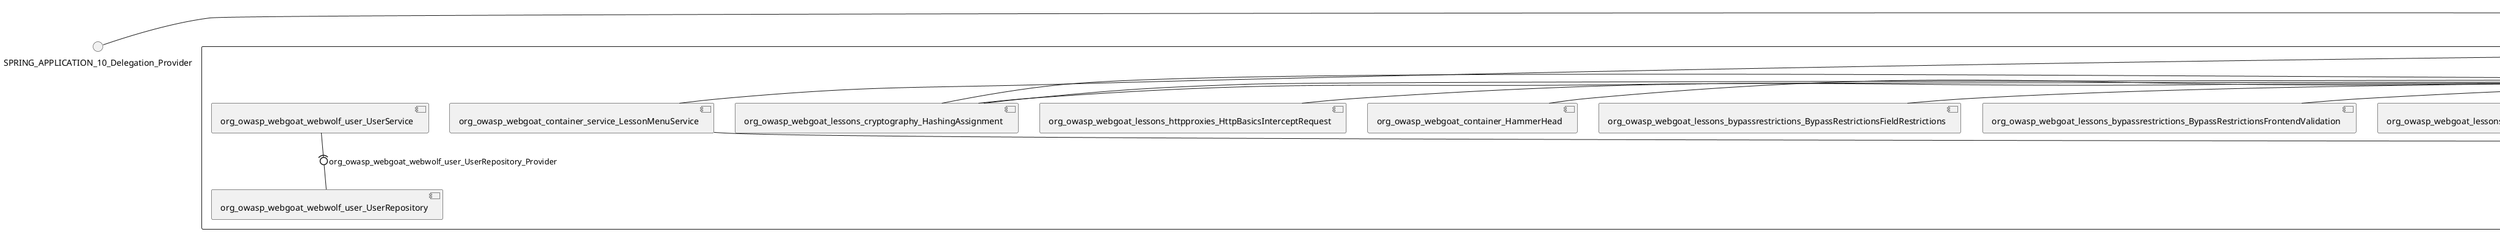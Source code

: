 @startuml
skinparam fixCircleLabelOverlapping true
skinparam componentStyle uml2
() SPRING_APPLICATION_10_Delegation_Provider
() SPRING_APPLICATION_11_Delegation_Provider
() SPRING_APPLICATION_2_Delegation_Provider
() SPRING_APPLICATION_3_Delegation_Provider
() SPRING_APPLICATION_4_Delegation_Provider
() SPRING_APPLICATION_5_Delegation_Provider
() SPRING_APPLICATION_6_Delegation_Provider
() SPRING_APPLICATION_7_Delegation_Provider
() SPRING_APPLICATION_8_Delegation_Provider
() SPRING_APPLICATION_9_Delegation_Provider
() SPRING_APPLICATION_BypassRestrictions_FieldRestrictions_POST_Delegation_Provider
() SPRING_APPLICATION_BypassRestrictions_frontendValidation_POST_Delegation_Provider
() SPRING_APPLICATION_ChromeDevTools_dummy_POST_Delegation_Provider
() SPRING_APPLICATION_ChromeDevTools_network_POST_Delegation_Provider
() SPRING_APPLICATION_CrossSiteScriptingStored_stored_xss_POST_Delegation_Provider
() SPRING_APPLICATION_CrossSiteScriptingStored_stored_xss_follow_up_POST_Delegation_Provider
() SPRING_APPLICATION_CrossSiteScripting_attack1_POST_Delegation_Provider
() SPRING_APPLICATION_CrossSiteScripting_attack3_POST_Delegation_Provider
() SPRING_APPLICATION_CrossSiteScripting_attack4_POST_Delegation_Provider
() SPRING_APPLICATION_CrossSiteScripting_attack5a_GET_Delegation_Provider
() SPRING_APPLICATION_CrossSiteScripting_attack6a_POST_Delegation_Provider
() SPRING_APPLICATION_CrossSiteScripting_dom_follow_up_POST_Delegation_Provider
() SPRING_APPLICATION_CrossSiteScripting_phone_home_xss_POST_Delegation_Provider
() SPRING_APPLICATION_CrossSiteScripting_quiz_GET_POST_Delegation_Provider
() SPRING_APPLICATION_Delegation_Provider
() SPRING_APPLICATION_GET_10_Delegation_Provider
() SPRING_APPLICATION_GET_11_Delegation_Provider
() SPRING_APPLICATION_GET_12_Delegation_Provider
() SPRING_APPLICATION_GET_13_Delegation_Provider
() SPRING_APPLICATION_GET_14_Delegation_Provider
() SPRING_APPLICATION_GET_2_Delegation_Provider
() SPRING_APPLICATION_GET_3_Delegation_Provider
() SPRING_APPLICATION_GET_4_Delegation_Provider
() SPRING_APPLICATION_GET_5_Delegation_Provider
() SPRING_APPLICATION_GET_6_Delegation_Provider
() SPRING_APPLICATION_GET_7_Delegation_Provider
() SPRING_APPLICATION_GET_8_Delegation_Provider
() SPRING_APPLICATION_GET_9_Delegation_Provider
() SPRING_APPLICATION_GET_Delegation_Provider
() SPRING_APPLICATION_HtmlTampering_task_POST_Delegation_Provider
() SPRING_APPLICATION_HttpBasics_attack1_POST_Delegation_Provider
() SPRING_APPLICATION_HttpBasics_attack2_POST_Delegation_Provider
() SPRING_APPLICATION_IDOR_diff_attributes_POST_Delegation_Provider
() SPRING_APPLICATION_IDOR_login_POST_Delegation_Provider
() SPRING_APPLICATION_IDOR_profile_alt_path_POST_Delegation_Provider
() SPRING_APPLICATION_InsecureDeserialization_task_POST_Delegation_Provider
() SPRING_APPLICATION_InsecureLogin_Delegation_Provider
() SPRING_APPLICATION_JWT_decode_POST_Delegation_Provider
() SPRING_APPLICATION_JWT_jku_Delegation_Provider
() SPRING_APPLICATION_JWT_kid_Delegation_Provider
() SPRING_APPLICATION_JWT_quiz_GET_POST_Delegation_Provider
() SPRING_APPLICATION_JWT_refresh_Delegation_Provider
() SPRING_APPLICATION_JWT_secret_POST_Delegation_Provider
() SPRING_APPLICATION_JWT_votings_Delegation_Provider
() SPRING_APPLICATION_LogSpoofing_log_bleeding_POST_Delegation_Provider
() SPRING_APPLICATION_LogSpoofing_log_spoofing_POST_Delegation_Provider
() SPRING_APPLICATION_POST_10_Delegation_Provider
() SPRING_APPLICATION_POST_11_Delegation_Provider
() SPRING_APPLICATION_POST_12_Delegation_Provider
() SPRING_APPLICATION_POST_13_Delegation_Provider
() SPRING_APPLICATION_POST_14_Delegation_Provider
() SPRING_APPLICATION_POST_15_Delegation_Provider
() SPRING_APPLICATION_POST_16_Delegation_Provider
() SPRING_APPLICATION_POST_17_Delegation_Provider
() SPRING_APPLICATION_POST_18_Delegation_Provider
() SPRING_APPLICATION_POST_2_Delegation_Provider
() SPRING_APPLICATION_POST_3_Delegation_Provider
() SPRING_APPLICATION_POST_4_Delegation_Provider
() SPRING_APPLICATION_POST_5_Delegation_Provider
() SPRING_APPLICATION_POST_6_Delegation_Provider
() SPRING_APPLICATION_POST_7_Delegation_Provider
() SPRING_APPLICATION_POST_8_Delegation_Provider
() SPRING_APPLICATION_POST_9_Delegation_Provider
() SPRING_APPLICATION_POST_Delegation_Provider
() SPRING_APPLICATION_PUT_Delegation_Provider
() SPRING_APPLICATION_PasswordReset_ForgotPassword_create_password_reset_link_POST_Delegation_Provider
() SPRING_APPLICATION_PasswordReset_SecurityQuestions_POST_Delegation_Provider
() SPRING_APPLICATION_PasswordReset_reset_Delegation_Provider
() SPRING_APPLICATION_PasswordReset_simple_mail_reset_POST_Delegation_Provider
() SPRING_APPLICATION_PathTraversal_profile_picture_GET_Delegation_Provider
() SPRING_APPLICATION_PathTraversal_profile_picture_fix_GET_Delegation_Provider
() SPRING_APPLICATION_PathTraversal_profile_upload_POST_Delegation_Provider
() SPRING_APPLICATION_PathTraversal_profile_upload_fix_POST_Delegation_Provider
() SPRING_APPLICATION_PathTraversal_profile_upload_remove_user_input_POST_Delegation_Provider
() SPRING_APPLICATION_PathTraversal_random_POST_Delegation_Provider
() SPRING_APPLICATION_PathTraversal_random_picture_GET_Delegation_Provider
() SPRING_APPLICATION_PathTraversal_zip_slip_Delegation_Provider
() SPRING_APPLICATION_SSRF_task1_POST_Delegation_Provider
() SPRING_APPLICATION_SSRF_task2_POST_Delegation_Provider
() SPRING_APPLICATION_SecurePasswords_assignment_POST_Delegation_Provider
() SPRING_APPLICATION_SqlInjectionAdvanced_attack6a_POST_Delegation_Provider
() SPRING_APPLICATION_SqlInjectionAdvanced_attack6b_POST_Delegation_Provider
() SPRING_APPLICATION_SqlInjectionAdvanced_challenge_Login_POST_Delegation_Provider
() SPRING_APPLICATION_SqlInjectionAdvanced_challenge_PUT_Delegation_Provider
() SPRING_APPLICATION_SqlInjectionAdvanced_quiz_GET_POST_Delegation_Provider
() SPRING_APPLICATION_SqlInjectionMitigations_attack10a_POST_Delegation_Provider
() SPRING_APPLICATION_SqlInjectionMitigations_attack10b_POST_Delegation_Provider
() SPRING_APPLICATION_SqlInjectionMitigations_attack12a_POST_Delegation_Provider
() SPRING_APPLICATION_SqlInjectionMitigations_servers_GET_Delegation_Provider
() SPRING_APPLICATION_SqlInjection_assignment5a_POST_Delegation_Provider
() SPRING_APPLICATION_SqlInjection_assignment5b_POST_Delegation_Provider
() SPRING_APPLICATION_SqlInjection_attack10_POST_Delegation_Provider
() SPRING_APPLICATION_SqlInjection_attack2_POST_Delegation_Provider
() SPRING_APPLICATION_SqlInjection_attack3_POST_Delegation_Provider
() SPRING_APPLICATION_SqlInjection_attack4_POST_Delegation_Provider
() SPRING_APPLICATION_SqlInjection_attack5_POST_Delegation_Provider
() SPRING_APPLICATION_SqlInjection_attack8_POST_Delegation_Provider
() SPRING_APPLICATION_SqlInjection_attack9_POST_Delegation_Provider
() SPRING_APPLICATION_SqlOnlyInputValidationOnKeywords_attack_POST_Delegation_Provider
() SPRING_APPLICATION_SqlOnlyInputValidation_attack_POST_Delegation_Provider
() SPRING_APPLICATION_VulnerableComponents_attack1_POST_Delegation_Provider
() SPRING_APPLICATION_WebWolf_GET_Delegation_Provider
() SPRING_APPLICATION_WebWolf_landing_Delegation_Provider
() SPRING_APPLICATION_WebWolf_mail_Delegation_Provider
() SPRING_APPLICATION_challenge_1_POST_Delegation_Provider
() SPRING_APPLICATION_challenge_5_POST_Delegation_Provider
() SPRING_APPLICATION_challenge_7_Delegation_Provider
() SPRING_APPLICATION_challenge_8_Delegation_Provider
() SPRING_APPLICATION_challenge_logo_Delegation_Provider
() SPRING_APPLICATION_cia_quiz_GET_POST_Delegation_Provider
() SPRING_APPLICATION_clientSideFiltering_attack1_POST_Delegation_Provider
() SPRING_APPLICATION_clientSideFiltering_challenge_store_coupons_GET_Delegation_Provider
() SPRING_APPLICATION_clientSideFiltering_getItForFree_POST_Delegation_Provider
() SPRING_APPLICATION_clientSideFiltering_salaries_GET_Delegation_Provider
() SPRING_APPLICATION_crypto_encoding_basic_auth_POST_Delegation_Provider
() SPRING_APPLICATION_crypto_encoding_xor_POST_Delegation_Provider
() SPRING_APPLICATION_crypto_hashing_POST_Delegation_Provider
() SPRING_APPLICATION_crypto_secure_defaults_POST_Delegation_Provider
() SPRING_APPLICATION_crypto_signing_verify_POST_Delegation_Provider
() SPRING_APPLICATION_csrf_feedback_message_POST_Delegation_Provider
() SPRING_APPLICATION_csrf_review_POST_Delegation_Provider
() SPRING_APPLICATION_files_GET_Delegation_Provider
() SPRING_APPLICATION_fileupload_POST_Delegation_Provider
() SPRING_APPLICATION_jwt_Delegation_Provider
() SPRING_APPLICATION_landing_Delegation_Provider
() SPRING_APPLICATION_lesson_template_Delegation_Provider
() SPRING_APPLICATION_login_oauth_mvc_GET_Delegation_Provider
() SPRING_APPLICATION_mail_DELETE_GET_POST_Delegation_Provider
() SPRING_APPLICATION_register_mvc_POST_Delegation_Provider
() SPRING_APPLICATION_registration_GET_Delegation_Provider
() SPRING_APPLICATION_requests_GET_Delegation_Provider
() SPRING_APPLICATION_scoreboard_data_GET_Delegation_Provider
() SPRING_APPLICATION_server_directory_GET_Delegation_Provider
() SPRING_APPLICATION_service_debug_labels_mvc_Delegation_Provider
() SPRING_APPLICATION_service_lessonoverview_mvc_GET_Delegation_Provider
() SPRING_APPLICATION_xxe_comments_GET_Delegation_Provider
rectangle System {
[org_owasp_webgoat_container_HammerHead] [[webgoat-webgoat.repository#_FLChfLafEe-N2KttCI4HLw]]
[org_owasp_webgoat_container_WebWolfRedirect] [[webgoat-webgoat.repository#_FLChfLafEe-N2KttCI4HLw]]
[org_owasp_webgoat_container_controller_StartLesson] [[webgoat-webgoat.repository#_FLChfLafEe-N2KttCI4HLw]]
[org_owasp_webgoat_container_controller_Welcome] [[webgoat-webgoat.repository#_FLChfLafEe-N2KttCI4HLw]]
[org_owasp_webgoat_container_i18n_PluginMessages_Provider] [[webgoat-webgoat.repository#_FLChfLafEe-N2KttCI4HLw]]
[org_owasp_webgoat_container_report_ReportCardController] [[webgoat-webgoat.repository#_FLChfLafEe-N2KttCI4HLw]]
[org_owasp_webgoat_container_service_EnvironmentService] [[webgoat-webgoat.repository#_FLChfLafEe-N2KttCI4HLw]]
[org_owasp_webgoat_container_service_HintService] [[webgoat-webgoat.repository#_FLChfLafEe-N2KttCI4HLw]]
[org_owasp_webgoat_container_service_LabelDebugService] [[webgoat-webgoat.repository#_FLChfLafEe-N2KttCI4HLw]]
[org_owasp_webgoat_container_service_LabelService] [[webgoat-webgoat.repository#_FLChfLafEe-N2KttCI4HLw]]
[org_owasp_webgoat_container_service_LessonInfoService] [[webgoat-webgoat.repository#_FLChfLafEe-N2KttCI4HLw]]
[org_owasp_webgoat_container_service_LessonMenuService] [[webgoat-webgoat.repository#_FLChfLafEe-N2KttCI4HLw]]
[org_owasp_webgoat_container_service_LessonProgressService] [[webgoat-webgoat.repository#_FLChfLafEe-N2KttCI4HLw]]
[org_owasp_webgoat_container_service_RestartLessonService] [[webgoat-webgoat.repository#_FLChfLafEe-N2KttCI4HLw]]
[org_owasp_webgoat_container_service_SessionService] [[webgoat-webgoat.repository#_FLChfLafEe-N2KttCI4HLw]]
[org_owasp_webgoat_container_session_LessonSession_Provider] [[webgoat-webgoat.repository#_FLChfLafEe-N2KttCI4HLw]]
[org_owasp_webgoat_container_users_RegistrationController] [[webgoat-webgoat.repository#_FLChfLafEe-N2KttCI4HLw]]
[org_owasp_webgoat_container_users_Scoreboard] [[webgoat-webgoat.repository#_FLChfLafEe-N2KttCI4HLw]]
[org_owasp_webgoat_container_users_UserProgressRepository] [[webgoat-webgoat.repository#_FLChfLafEe-N2KttCI4HLw]]
[org_owasp_webgoat_container_users_UserRepository] [[webgoat-webgoat.repository#_FLChfLafEe-N2KttCI4HLw]]
[org_owasp_webgoat_container_users_UserService] [[webgoat-webgoat.repository#_FLChfLafEe-N2KttCI4HLw]]
[org_owasp_webgoat_lessons_authbypass_VerifyAccount] [[webgoat-webgoat.repository#_FLChfLafEe-N2KttCI4HLw]]
[org_owasp_webgoat_lessons_bypassrestrictions_BypassRestrictionsFieldRestrictions] [[webgoat-webgoat.repository#_FLChfLafEe-N2KttCI4HLw]]
[org_owasp_webgoat_lessons_bypassrestrictions_BypassRestrictionsFrontendValidation] [[webgoat-webgoat.repository#_FLChfLafEe-N2KttCI4HLw]]
[org_owasp_webgoat_lessons_challenges_FlagController] [[webgoat-webgoat.repository#_FLChfLafEe-N2KttCI4HLw]]
[org_owasp_webgoat_lessons_challenges_challenge1_Assignment1] [[webgoat-webgoat.repository#_FLChfLafEe-N2KttCI4HLw]]
[org_owasp_webgoat_lessons_challenges_challenge1_ImageServlet] [[webgoat-webgoat.repository#_FLChfLafEe-N2KttCI4HLw]]
[org_owasp_webgoat_lessons_challenges_challenge5_Assignment5] [[webgoat-webgoat.repository#_FLChfLafEe-N2KttCI4HLw]]
[org_owasp_webgoat_lessons_challenges_challenge7_Assignment7] [[webgoat-webgoat.repository#_FLChfLafEe-N2KttCI4HLw]]
[org_owasp_webgoat_lessons_challenges_challenge8_Assignment8] [[webgoat-webgoat.repository#_FLChfLafEe-N2KttCI4HLw]]
[org_owasp_webgoat_lessons_chromedevtools_NetworkDummy] [[webgoat-webgoat.repository#_FLChfLafEe-N2KttCI4HLw]]
[org_owasp_webgoat_lessons_chromedevtools_NetworkLesson] [[webgoat-webgoat.repository#_FLChfLafEe-N2KttCI4HLw]]
[org_owasp_webgoat_lessons_cia_CIAQuiz] [[webgoat-webgoat.repository#_FLChfLafEe-N2KttCI4HLw]]
[org_owasp_webgoat_lessons_clientsidefiltering_ClientSideFilteringAssignment] [[webgoat-webgoat.repository#_FLChfLafEe-N2KttCI4HLw]]
[org_owasp_webgoat_lessons_clientsidefiltering_ClientSideFilteringFreeAssignment] [[webgoat-webgoat.repository#_FLChfLafEe-N2KttCI4HLw]]
[org_owasp_webgoat_lessons_clientsidefiltering_Salaries] [[webgoat-webgoat.repository#_FLChfLafEe-N2KttCI4HLw]]
[org_owasp_webgoat_lessons_clientsidefiltering_ShopEndpoint] [[webgoat-webgoat.repository#_FLChfLafEe-N2KttCI4HLw]]
[org_owasp_webgoat_lessons_cryptography_EncodingAssignment] [[webgoat-webgoat.repository#_FLChfLafEe-N2KttCI4HLw]]
[org_owasp_webgoat_lessons_cryptography_HashingAssignment] [[webgoat-webgoat.repository#_FLChfLafEe-N2KttCI4HLw]]
[org_owasp_webgoat_lessons_cryptography_SecureDefaultsAssignment] [[webgoat-webgoat.repository#_FLChfLafEe-N2KttCI4HLw]]
[org_owasp_webgoat_lessons_cryptography_SigningAssignment] [[webgoat-webgoat.repository#_FLChfLafEe-N2KttCI4HLw]]
[org_owasp_webgoat_lessons_cryptography_XOREncodingAssignment] [[webgoat-webgoat.repository#_FLChfLafEe-N2KttCI4HLw]]
[org_owasp_webgoat_lessons_csrf_CSRFConfirmFlag1] [[webgoat-webgoat.repository#_FLChfLafEe-N2KttCI4HLw]]
[org_owasp_webgoat_lessons_csrf_CSRFFeedback] [[webgoat-webgoat.repository#_FLChfLafEe-N2KttCI4HLw]]
[org_owasp_webgoat_lessons_csrf_CSRFGetFlag] [[webgoat-webgoat.repository#_FLChfLafEe-N2KttCI4HLw]]
[org_owasp_webgoat_lessons_csrf_CSRFLogin] [[webgoat-webgoat.repository#_FLChfLafEe-N2KttCI4HLw]]
[org_owasp_webgoat_lessons_csrf_ForgedReviews] [[webgoat-webgoat.repository#_FLChfLafEe-N2KttCI4HLw]]
[org_owasp_webgoat_lessons_deserialization_InsecureDeserializationTask] [[webgoat-webgoat.repository#_FLChfLafEe-N2KttCI4HLw]]
[org_owasp_webgoat_lessons_hijacksession_HijackSessionAssignment] [[webgoat-webgoat.repository#_FLChfLafEe-N2KttCI4HLw]]
[org_owasp_webgoat_lessons_htmltampering_HtmlTamperingTask] [[webgoat-webgoat.repository#_FLChfLafEe-N2KttCI4HLw]]
[org_owasp_webgoat_lessons_httpbasics_HttpBasicsLesson] [[webgoat-webgoat.repository#_FLChfLafEe-N2KttCI4HLw]]
[org_owasp_webgoat_lessons_httpbasics_HttpBasicsQuiz] [[webgoat-webgoat.repository#_FLChfLafEe-N2KttCI4HLw]]
[org_owasp_webgoat_lessons_httpproxies_HttpBasicsInterceptRequest] [[webgoat-webgoat.repository#_FLChfLafEe-N2KttCI4HLw]]
[org_owasp_webgoat_lessons_idor_IDORDiffAttributes] [[webgoat-webgoat.repository#_FLChfLafEe-N2KttCI4HLw]]
[org_owasp_webgoat_lessons_idor_IDOREditOtherProfile] [[webgoat-webgoat.repository#_FLChfLafEe-N2KttCI4HLw]]
[org_owasp_webgoat_lessons_idor_IDORLogin] [[webgoat-webgoat.repository#_FLChfLafEe-N2KttCI4HLw]]
[org_owasp_webgoat_lessons_idor_IDORViewOtherProfile] [[webgoat-webgoat.repository#_FLChfLafEe-N2KttCI4HLw]]
[org_owasp_webgoat_lessons_idor_IDORViewOwnProfile] [[webgoat-webgoat.repository#_FLChfLafEe-N2KttCI4HLw]]
[org_owasp_webgoat_lessons_idor_IDORViewOwnProfileAltUrl] [[webgoat-webgoat.repository#_FLChfLafEe-N2KttCI4HLw]]
[org_owasp_webgoat_lessons_insecurelogin_InsecureLoginTask] [[webgoat-webgoat.repository#_FLChfLafEe-N2KttCI4HLw]]
[org_owasp_webgoat_lessons_jwt_JWTDecodeEndpoint] [[webgoat-webgoat.repository#_FLChfLafEe-N2KttCI4HLw]]
[org_owasp_webgoat_lessons_jwt_JWTQuiz] [[webgoat-webgoat.repository#_FLChfLafEe-N2KttCI4HLw]]
[org_owasp_webgoat_lessons_jwt_JWTRefreshEndpoint] [[webgoat-webgoat.repository#_FLChfLafEe-N2KttCI4HLw]]
[org_owasp_webgoat_lessons_jwt_JWTSecretKeyEndpoint] [[webgoat-webgoat.repository#_FLChfLafEe-N2KttCI4HLw]]
[org_owasp_webgoat_lessons_jwt_JWTVotesEndpoint] [[webgoat-webgoat.repository#_FLChfLafEe-N2KttCI4HLw]]
[org_owasp_webgoat_lessons_jwt_claimmisuse_JWTHeaderJKUEndpoint] [[webgoat-webgoat.repository#_FLChfLafEe-N2KttCI4HLw]]
[org_owasp_webgoat_lessons_jwt_claimmisuse_JWTHeaderKIDEndpoint] [[webgoat-webgoat.repository#_FLChfLafEe-N2KttCI4HLw]]
[org_owasp_webgoat_lessons_lessontemplate_SampleAttack] [[webgoat-webgoat.repository#_FLChfLafEe-N2KttCI4HLw]]
[org_owasp_webgoat_lessons_logging_LogBleedingTask] [[webgoat-webgoat.repository#_FLChfLafEe-N2KttCI4HLw]]
[org_owasp_webgoat_lessons_logging_LogSpoofingTask] [[webgoat-webgoat.repository#_FLChfLafEe-N2KttCI4HLw]]
[org_owasp_webgoat_lessons_missingac_MissingFunctionACHiddenMenus] [[webgoat-webgoat.repository#_FLChfLafEe-N2KttCI4HLw]]
[org_owasp_webgoat_lessons_missingac_MissingFunctionACUsers] [[webgoat-webgoat.repository#_FLChfLafEe-N2KttCI4HLw]]
[org_owasp_webgoat_lessons_missingac_MissingFunctionACYourHash] [[webgoat-webgoat.repository#_FLChfLafEe-N2KttCI4HLw]]
[org_owasp_webgoat_lessons_missingac_MissingFunctionACYourHashAdmin] [[webgoat-webgoat.repository#_FLChfLafEe-N2KttCI4HLw]]
[org_owasp_webgoat_lessons_passwordreset_QuestionsAssignment] [[webgoat-webgoat.repository#_FLChfLafEe-N2KttCI4HLw]]
[org_owasp_webgoat_lessons_passwordreset_ResetLinkAssignment] [[webgoat-webgoat.repository#_FLChfLafEe-N2KttCI4HLw]]
[org_owasp_webgoat_lessons_passwordreset_ResetLinkAssignmentForgotPassword] [[webgoat-webgoat.repository#_FLChfLafEe-N2KttCI4HLw]]
[org_owasp_webgoat_lessons_passwordreset_SecurityQuestionAssignment] [[webgoat-webgoat.repository#_FLChfLafEe-N2KttCI4HLw]]
[org_owasp_webgoat_lessons_passwordreset_SimpleMailAssignment] [[webgoat-webgoat.repository#_FLChfLafEe-N2KttCI4HLw]]
[org_owasp_webgoat_lessons_pathtraversal_ProfileUpload] [[webgoat-webgoat.repository#_FLChfLafEe-N2KttCI4HLw]]
[org_owasp_webgoat_lessons_pathtraversal_ProfileUploadFix] [[webgoat-webgoat.repository#_FLChfLafEe-N2KttCI4HLw]]
[org_owasp_webgoat_lessons_pathtraversal_ProfileUploadRemoveUserInput] [[webgoat-webgoat.repository#_FLChfLafEe-N2KttCI4HLw]]
[org_owasp_webgoat_lessons_pathtraversal_ProfileUploadRetrieval] [[webgoat-webgoat.repository#_FLChfLafEe-N2KttCI4HLw]]
[org_owasp_webgoat_lessons_pathtraversal_ProfileZipSlip] [[webgoat-webgoat.repository#_FLChfLafEe-N2KttCI4HLw]]
[org_owasp_webgoat_lessons_securepasswords_SecurePasswordsAssignment] [[webgoat-webgoat.repository#_FLChfLafEe-N2KttCI4HLw]]
[org_owasp_webgoat_lessons_spoofcookie_SpoofCookieAssignment] [[webgoat-webgoat.repository#_FLChfLafEe-N2KttCI4HLw]]
[org_owasp_webgoat_lessons_sqlinjection_advanced_SqlInjectionChallenge] [[webgoat-webgoat.repository#_FLChfLafEe-N2KttCI4HLw]]
[org_owasp_webgoat_lessons_sqlinjection_advanced_SqlInjectionChallengeLogin] [[webgoat-webgoat.repository#_FLChfLafEe-N2KttCI4HLw]]
[org_owasp_webgoat_lessons_sqlinjection_advanced_SqlInjectionLesson6a] [[webgoat-webgoat.repository#_FLChfLafEe-N2KttCI4HLw]]
[org_owasp_webgoat_lessons_sqlinjection_advanced_SqlInjectionLesson6b] [[webgoat-webgoat.repository#_FLChfLafEe-N2KttCI4HLw]]
[org_owasp_webgoat_lessons_sqlinjection_advanced_SqlInjectionQuiz] [[webgoat-webgoat.repository#_FLChfLafEe-N2KttCI4HLw]]
[org_owasp_webgoat_lessons_sqlinjection_introduction_SqlInjectionLesson10] [[webgoat-webgoat.repository#_FLChfLafEe-N2KttCI4HLw]]
[org_owasp_webgoat_lessons_sqlinjection_introduction_SqlInjectionLesson2] [[webgoat-webgoat.repository#_FLChfLafEe-N2KttCI4HLw]]
[org_owasp_webgoat_lessons_sqlinjection_introduction_SqlInjectionLesson3] [[webgoat-webgoat.repository#_FLChfLafEe-N2KttCI4HLw]]
[org_owasp_webgoat_lessons_sqlinjection_introduction_SqlInjectionLesson4] [[webgoat-webgoat.repository#_FLChfLafEe-N2KttCI4HLw]]
[org_owasp_webgoat_lessons_sqlinjection_introduction_SqlInjectionLesson5] [[webgoat-webgoat.repository#_FLChfLafEe-N2KttCI4HLw]]
[org_owasp_webgoat_lessons_sqlinjection_introduction_SqlInjectionLesson5a] [[webgoat-webgoat.repository#_FLChfLafEe-N2KttCI4HLw]]
[org_owasp_webgoat_lessons_sqlinjection_introduction_SqlInjectionLesson5b] [[webgoat-webgoat.repository#_FLChfLafEe-N2KttCI4HLw]]
[org_owasp_webgoat_lessons_sqlinjection_introduction_SqlInjectionLesson8] [[webgoat-webgoat.repository#_FLChfLafEe-N2KttCI4HLw]]
[org_owasp_webgoat_lessons_sqlinjection_introduction_SqlInjectionLesson9] [[webgoat-webgoat.repository#_FLChfLafEe-N2KttCI4HLw]]
[org_owasp_webgoat_lessons_sqlinjection_mitigation_Servers] [[webgoat-webgoat.repository#_FLChfLafEe-N2KttCI4HLw]]
[org_owasp_webgoat_lessons_sqlinjection_mitigation_SqlInjectionLesson10a] [[webgoat-webgoat.repository#_FLChfLafEe-N2KttCI4HLw]]
[org_owasp_webgoat_lessons_sqlinjection_mitigation_SqlInjectionLesson10b] [[webgoat-webgoat.repository#_FLChfLafEe-N2KttCI4HLw]]
[org_owasp_webgoat_lessons_sqlinjection_mitigation_SqlInjectionLesson13] [[webgoat-webgoat.repository#_FLChfLafEe-N2KttCI4HLw]]
[org_owasp_webgoat_lessons_sqlinjection_mitigation_SqlOnlyInputValidation] [[webgoat-webgoat.repository#_FLChfLafEe-N2KttCI4HLw]]
[org_owasp_webgoat_lessons_sqlinjection_mitigation_SqlOnlyInputValidationOnKeywords] [[webgoat-webgoat.repository#_FLChfLafEe-N2KttCI4HLw]]
[org_owasp_webgoat_lessons_ssrf_SSRFTask1] [[webgoat-webgoat.repository#_FLChfLafEe-N2KttCI4HLw]]
[org_owasp_webgoat_lessons_ssrf_SSRFTask2] [[webgoat-webgoat.repository#_FLChfLafEe-N2KttCI4HLw]]
[org_owasp_webgoat_lessons_vulnerablecomponents_VulnerableComponentsLesson] [[webgoat-webgoat.repository#_FLChfLafEe-N2KttCI4HLw]]
[org_owasp_webgoat_lessons_webwolfintroduction_LandingAssignment] [[webgoat-webgoat.repository#_FLChfLafEe-N2KttCI4HLw]]
[org_owasp_webgoat_lessons_webwolfintroduction_MailAssignment] [[webgoat-webgoat.repository#_FLChfLafEe-N2KttCI4HLw]]
[org_owasp_webgoat_lessons_xss_CrossSiteScriptingLesson1] [[webgoat-webgoat.repository#_FLChfLafEe-N2KttCI4HLw]]
[org_owasp_webgoat_lessons_xss_CrossSiteScriptingLesson5a] [[webgoat-webgoat.repository#_FLChfLafEe-N2KttCI4HLw]]
[org_owasp_webgoat_lessons_xss_CrossSiteScriptingLesson6a] [[webgoat-webgoat.repository#_FLChfLafEe-N2KttCI4HLw]]
[org_owasp_webgoat_lessons_xss_CrossSiteScriptingQuiz] [[webgoat-webgoat.repository#_FLChfLafEe-N2KttCI4HLw]]
[org_owasp_webgoat_lessons_xss_DOMCrossSiteScripting] [[webgoat-webgoat.repository#_FLChfLafEe-N2KttCI4HLw]]
[org_owasp_webgoat_lessons_xss_DOMCrossSiteScriptingVerifier] [[webgoat-webgoat.repository#_FLChfLafEe-N2KttCI4HLw]]
[org_owasp_webgoat_lessons_xss_mitigation_CrossSiteScriptingLesson3] [[webgoat-webgoat.repository#_FLChfLafEe-N2KttCI4HLw]]
[org_owasp_webgoat_lessons_xss_mitigation_CrossSiteScriptingLesson4] [[webgoat-webgoat.repository#_FLChfLafEe-N2KttCI4HLw]]
[org_owasp_webgoat_lessons_xss_stored_StoredCrossSiteScriptingVerifier] [[webgoat-webgoat.repository#_FLChfLafEe-N2KttCI4HLw]]
[org_owasp_webgoat_lessons_xss_stored_StoredXssComments] [[webgoat-webgoat.repository#_FLChfLafEe-N2KttCI4HLw]]
[org_owasp_webgoat_lessons_xxe_BlindSendFileAssignment] [[webgoat-webgoat.repository#_FLChfLafEe-N2KttCI4HLw]]
[org_owasp_webgoat_lessons_xxe_CommentsEndpoint] [[webgoat-webgoat.repository#_FLChfLafEe-N2KttCI4HLw]]
[org_owasp_webgoat_lessons_xxe_ContentTypeAssignment] [[webgoat-webgoat.repository#_FLChfLafEe-N2KttCI4HLw]]
[org_owasp_webgoat_lessons_xxe_SimpleXXE] [[webgoat-webgoat.repository#_FLChfLafEe-N2KttCI4HLw]]
[org_owasp_webgoat_webwolf_FileServer] [[webgoat-webgoat.repository#_FLChfLafEe-N2KttCI4HLw]]
[org_owasp_webgoat_webwolf_jwt_JWTController] [[webgoat-webgoat.repository#_FLChfLafEe-N2KttCI4HLw]]
[org_owasp_webgoat_webwolf_mailbox_MailboxController] [[webgoat-webgoat.repository#_FLChfLafEe-N2KttCI4HLw]]
[org_owasp_webgoat_webwolf_mailbox_MailboxRepository] [[webgoat-webgoat.repository#_FLChfLafEe-N2KttCI4HLw]]
[org_owasp_webgoat_webwolf_requests_LandingPage] [[webgoat-webgoat.repository#_FLChfLafEe-N2KttCI4HLw]]
[org_owasp_webgoat_webwolf_requests_Requests] [[webgoat-webgoat.repository#_FLChfLafEe-N2KttCI4HLw]]
[org_owasp_webgoat_webwolf_user_UserRepository] [[webgoat-webgoat.repository#_FLChfLafEe-N2KttCI4HLw]]
[org_owasp_webgoat_webwolf_user_UserService] [[webgoat-webgoat.repository#_FLChfLafEe-N2KttCI4HLw]]
port SPRING_APPLICATION_10_Provider
SPRING_APPLICATION_10_Delegation_Provider - SPRING_APPLICATION_10_Provider
SPRING_APPLICATION_10_Provider - [org_owasp_webgoat_lessons_cryptography_HashingAssignment]
port SPRING_APPLICATION_11_Provider
SPRING_APPLICATION_11_Delegation_Provider - SPRING_APPLICATION_11_Provider
SPRING_APPLICATION_11_Provider - [org_owasp_webgoat_lessons_jwt_JWTSecretKeyEndpoint]
port SPRING_APPLICATION_2_Provider
SPRING_APPLICATION_2_Delegation_Provider - SPRING_APPLICATION_2_Provider
SPRING_APPLICATION_2_Provider - [org_owasp_webgoat_webwolf_FileServer]
port SPRING_APPLICATION_3_Provider
SPRING_APPLICATION_3_Delegation_Provider - SPRING_APPLICATION_3_Provider
SPRING_APPLICATION_3_Provider - [org_owasp_webgoat_lessons_cryptography_SigningAssignment]
port SPRING_APPLICATION_4_Provider
SPRING_APPLICATION_4_Delegation_Provider - SPRING_APPLICATION_4_Provider
SPRING_APPLICATION_4_Provider - [org_owasp_webgoat_container_service_LessonMenuService]
port SPRING_APPLICATION_5_Provider
SPRING_APPLICATION_5_Delegation_Provider - SPRING_APPLICATION_5_Provider
SPRING_APPLICATION_5_Provider - [org_owasp_webgoat_container_service_LabelDebugService]
port SPRING_APPLICATION_6_Provider
SPRING_APPLICATION_6_Delegation_Provider - SPRING_APPLICATION_6_Provider
SPRING_APPLICATION_6_Provider - [org_owasp_webgoat_lessons_xxe_SimpleXXE]
port SPRING_APPLICATION_7_Provider
SPRING_APPLICATION_7_Delegation_Provider - SPRING_APPLICATION_7_Provider
SPRING_APPLICATION_7_Provider - [org_owasp_webgoat_lessons_cryptography_HashingAssignment]
port SPRING_APPLICATION_8_Provider
SPRING_APPLICATION_8_Delegation_Provider - SPRING_APPLICATION_8_Provider
SPRING_APPLICATION_8_Provider - [org_owasp_webgoat_lessons_httpproxies_HttpBasicsInterceptRequest]
port SPRING_APPLICATION_9_Provider
SPRING_APPLICATION_9_Delegation_Provider - SPRING_APPLICATION_9_Provider
SPRING_APPLICATION_9_Provider - [org_owasp_webgoat_container_HammerHead]
port SPRING_APPLICATION_BypassRestrictions_FieldRestrictions_POST_Provider
SPRING_APPLICATION_BypassRestrictions_FieldRestrictions_POST_Delegation_Provider - SPRING_APPLICATION_BypassRestrictions_FieldRestrictions_POST_Provider
SPRING_APPLICATION_BypassRestrictions_FieldRestrictions_POST_Provider - [org_owasp_webgoat_lessons_bypassrestrictions_BypassRestrictionsFieldRestrictions]
port SPRING_APPLICATION_BypassRestrictions_frontendValidation_POST_Provider
SPRING_APPLICATION_BypassRestrictions_frontendValidation_POST_Delegation_Provider - SPRING_APPLICATION_BypassRestrictions_frontendValidation_POST_Provider
SPRING_APPLICATION_BypassRestrictions_frontendValidation_POST_Provider - [org_owasp_webgoat_lessons_bypassrestrictions_BypassRestrictionsFrontendValidation]
port SPRING_APPLICATION_ChromeDevTools_dummy_POST_Provider
SPRING_APPLICATION_ChromeDevTools_dummy_POST_Delegation_Provider - SPRING_APPLICATION_ChromeDevTools_dummy_POST_Provider
SPRING_APPLICATION_ChromeDevTools_dummy_POST_Provider - [org_owasp_webgoat_lessons_chromedevtools_NetworkDummy]
port SPRING_APPLICATION_ChromeDevTools_network_POST_Provider
SPRING_APPLICATION_ChromeDevTools_network_POST_Delegation_Provider - SPRING_APPLICATION_ChromeDevTools_network_POST_Provider
SPRING_APPLICATION_ChromeDevTools_network_POST_Provider - [org_owasp_webgoat_lessons_chromedevtools_NetworkLesson]
port SPRING_APPLICATION_CrossSiteScriptingStored_stored_xss_POST_Provider
SPRING_APPLICATION_CrossSiteScriptingStored_stored_xss_POST_Delegation_Provider - SPRING_APPLICATION_CrossSiteScriptingStored_stored_xss_POST_Provider
SPRING_APPLICATION_CrossSiteScriptingStored_stored_xss_POST_Provider - [org_owasp_webgoat_lessons_xss_stored_StoredXssComments]
port SPRING_APPLICATION_CrossSiteScriptingStored_stored_xss_follow_up_POST_Provider
SPRING_APPLICATION_CrossSiteScriptingStored_stored_xss_follow_up_POST_Delegation_Provider - SPRING_APPLICATION_CrossSiteScriptingStored_stored_xss_follow_up_POST_Provider
SPRING_APPLICATION_CrossSiteScriptingStored_stored_xss_follow_up_POST_Provider - [org_owasp_webgoat_lessons_xss_stored_StoredCrossSiteScriptingVerifier]
port SPRING_APPLICATION_CrossSiteScripting_attack1_POST_Provider
SPRING_APPLICATION_CrossSiteScripting_attack1_POST_Delegation_Provider - SPRING_APPLICATION_CrossSiteScripting_attack1_POST_Provider
SPRING_APPLICATION_CrossSiteScripting_attack1_POST_Provider - [org_owasp_webgoat_lessons_xss_CrossSiteScriptingLesson1]
port SPRING_APPLICATION_CrossSiteScripting_attack3_POST_Provider
SPRING_APPLICATION_CrossSiteScripting_attack3_POST_Delegation_Provider - SPRING_APPLICATION_CrossSiteScripting_attack3_POST_Provider
SPRING_APPLICATION_CrossSiteScripting_attack3_POST_Provider - [org_owasp_webgoat_lessons_xss_mitigation_CrossSiteScriptingLesson3]
port SPRING_APPLICATION_CrossSiteScripting_attack4_POST_Provider
SPRING_APPLICATION_CrossSiteScripting_attack4_POST_Delegation_Provider - SPRING_APPLICATION_CrossSiteScripting_attack4_POST_Provider
SPRING_APPLICATION_CrossSiteScripting_attack4_POST_Provider - [org_owasp_webgoat_lessons_xss_mitigation_CrossSiteScriptingLesson4]
port SPRING_APPLICATION_CrossSiteScripting_attack5a_GET_Provider
SPRING_APPLICATION_CrossSiteScripting_attack5a_GET_Delegation_Provider - SPRING_APPLICATION_CrossSiteScripting_attack5a_GET_Provider
SPRING_APPLICATION_CrossSiteScripting_attack5a_GET_Provider - [org_owasp_webgoat_lessons_xss_CrossSiteScriptingLesson5a]
port SPRING_APPLICATION_CrossSiteScripting_attack6a_POST_Provider
SPRING_APPLICATION_CrossSiteScripting_attack6a_POST_Delegation_Provider - SPRING_APPLICATION_CrossSiteScripting_attack6a_POST_Provider
SPRING_APPLICATION_CrossSiteScripting_attack6a_POST_Provider - [org_owasp_webgoat_lessons_xss_CrossSiteScriptingLesson6a]
port SPRING_APPLICATION_CrossSiteScripting_dom_follow_up_POST_Provider
SPRING_APPLICATION_CrossSiteScripting_dom_follow_up_POST_Delegation_Provider - SPRING_APPLICATION_CrossSiteScripting_dom_follow_up_POST_Provider
SPRING_APPLICATION_CrossSiteScripting_dom_follow_up_POST_Provider - [org_owasp_webgoat_lessons_xss_DOMCrossSiteScriptingVerifier]
port SPRING_APPLICATION_CrossSiteScripting_phone_home_xss_POST_Provider
SPRING_APPLICATION_CrossSiteScripting_phone_home_xss_POST_Delegation_Provider - SPRING_APPLICATION_CrossSiteScripting_phone_home_xss_POST_Provider
SPRING_APPLICATION_CrossSiteScripting_phone_home_xss_POST_Provider - [org_owasp_webgoat_lessons_xss_DOMCrossSiteScripting]
port SPRING_APPLICATION_CrossSiteScripting_quiz_GET_POST_Provider
SPRING_APPLICATION_CrossSiteScripting_quiz_GET_POST_Delegation_Provider - SPRING_APPLICATION_CrossSiteScripting_quiz_GET_POST_Provider
SPRING_APPLICATION_CrossSiteScripting_quiz_GET_POST_Provider - [org_owasp_webgoat_lessons_xss_CrossSiteScriptingQuiz]
port SPRING_APPLICATION_Provider
SPRING_APPLICATION_Delegation_Provider - SPRING_APPLICATION_Provider
SPRING_APPLICATION_Provider - [org_owasp_webgoat_container_service_SessionService]
port SPRING_APPLICATION_GET_10_Provider
SPRING_APPLICATION_GET_10_Delegation_Provider - SPRING_APPLICATION_GET_10_Provider
SPRING_APPLICATION_GET_10_Provider - [org_owasp_webgoat_container_controller_Welcome]
port SPRING_APPLICATION_GET_11_Provider
SPRING_APPLICATION_GET_11_Delegation_Provider - SPRING_APPLICATION_GET_11_Provider
SPRING_APPLICATION_GET_11_Provider - [org_owasp_webgoat_container_service_LessonInfoService]
port SPRING_APPLICATION_GET_12_Provider
SPRING_APPLICATION_GET_12_Delegation_Provider - SPRING_APPLICATION_GET_12_Provider
SPRING_APPLICATION_GET_12_Provider - [org_owasp_webgoat_lessons_xss_stored_StoredXssComments]
port SPRING_APPLICATION_GET_13_Provider
SPRING_APPLICATION_GET_13_Delegation_Provider - SPRING_APPLICATION_GET_13_Provider
SPRING_APPLICATION_GET_13_Provider - [org_owasp_webgoat_lessons_idor_IDORViewOwnProfile]
port SPRING_APPLICATION_GET_14_Provider
SPRING_APPLICATION_GET_14_Delegation_Provider - SPRING_APPLICATION_GET_14_Provider
SPRING_APPLICATION_GET_14_Provider - [org_owasp_webgoat_lessons_missingac_MissingFunctionACUsers]
port SPRING_APPLICATION_GET_2_Provider
SPRING_APPLICATION_GET_2_Delegation_Provider - SPRING_APPLICATION_GET_2_Provider
SPRING_APPLICATION_GET_2_Provider - [org_owasp_webgoat_lessons_csrf_ForgedReviews]
port SPRING_APPLICATION_GET_3_Provider
SPRING_APPLICATION_GET_3_Delegation_Provider - SPRING_APPLICATION_GET_3_Provider
SPRING_APPLICATION_GET_3_Provider - [org_owasp_webgoat_lessons_spoofcookie_SpoofCookieAssignment]
port SPRING_APPLICATION_GET_4_Provider
SPRING_APPLICATION_GET_4_Delegation_Provider - SPRING_APPLICATION_GET_4_Provider
SPRING_APPLICATION_GET_4_Provider - [org_owasp_webgoat_container_controller_StartLesson]
port SPRING_APPLICATION_GET_5_Provider
SPRING_APPLICATION_GET_5_Delegation_Provider - SPRING_APPLICATION_GET_5_Provider
SPRING_APPLICATION_GET_5_Provider - [org_owasp_webgoat_container_report_ReportCardController]
port SPRING_APPLICATION_GET_6_Provider
SPRING_APPLICATION_GET_6_Delegation_Provider - SPRING_APPLICATION_GET_6_Provider
SPRING_APPLICATION_GET_6_Provider - [org_owasp_webgoat_lessons_cryptography_EncodingAssignment]
port SPRING_APPLICATION_GET_7_Provider
SPRING_APPLICATION_GET_7_Delegation_Provider - SPRING_APPLICATION_GET_7_Provider
SPRING_APPLICATION_GET_7_Provider - [org_owasp_webgoat_container_service_HintService]
port SPRING_APPLICATION_GET_8_Provider
SPRING_APPLICATION_GET_8_Delegation_Provider - SPRING_APPLICATION_GET_8_Provider
SPRING_APPLICATION_GET_8_Provider - [org_owasp_webgoat_container_service_LabelService]
port SPRING_APPLICATION_GET_9_Provider
SPRING_APPLICATION_GET_9_Delegation_Provider - SPRING_APPLICATION_GET_9_Provider
SPRING_APPLICATION_GET_9_Provider - [org_owasp_webgoat_container_service_RestartLessonService]
port SPRING_APPLICATION_GET_Provider
SPRING_APPLICATION_GET_Delegation_Provider - SPRING_APPLICATION_GET_Provider
SPRING_APPLICATION_GET_Provider - [org_owasp_webgoat_lessons_idor_IDORViewOtherProfile]
port SPRING_APPLICATION_HtmlTampering_task_POST_Provider
SPRING_APPLICATION_HtmlTampering_task_POST_Delegation_Provider - SPRING_APPLICATION_HtmlTampering_task_POST_Provider
SPRING_APPLICATION_HtmlTampering_task_POST_Provider - [org_owasp_webgoat_lessons_htmltampering_HtmlTamperingTask]
port SPRING_APPLICATION_HttpBasics_attack1_POST_Provider
SPRING_APPLICATION_HttpBasics_attack1_POST_Delegation_Provider - SPRING_APPLICATION_HttpBasics_attack1_POST_Provider
SPRING_APPLICATION_HttpBasics_attack1_POST_Provider - [org_owasp_webgoat_lessons_httpbasics_HttpBasicsLesson]
port SPRING_APPLICATION_HttpBasics_attack2_POST_Provider
SPRING_APPLICATION_HttpBasics_attack2_POST_Delegation_Provider - SPRING_APPLICATION_HttpBasics_attack2_POST_Provider
SPRING_APPLICATION_HttpBasics_attack2_POST_Provider - [org_owasp_webgoat_lessons_httpbasics_HttpBasicsQuiz]
port SPRING_APPLICATION_IDOR_diff_attributes_POST_Provider
SPRING_APPLICATION_IDOR_diff_attributes_POST_Delegation_Provider - SPRING_APPLICATION_IDOR_diff_attributes_POST_Provider
SPRING_APPLICATION_IDOR_diff_attributes_POST_Provider - [org_owasp_webgoat_lessons_idor_IDORDiffAttributes]
port SPRING_APPLICATION_IDOR_login_POST_Provider
SPRING_APPLICATION_IDOR_login_POST_Delegation_Provider - SPRING_APPLICATION_IDOR_login_POST_Provider
SPRING_APPLICATION_IDOR_login_POST_Provider - [org_owasp_webgoat_lessons_idor_IDORLogin]
port SPRING_APPLICATION_IDOR_profile_alt_path_POST_Provider
SPRING_APPLICATION_IDOR_profile_alt_path_POST_Delegation_Provider - SPRING_APPLICATION_IDOR_profile_alt_path_POST_Provider
SPRING_APPLICATION_IDOR_profile_alt_path_POST_Provider - [org_owasp_webgoat_lessons_idor_IDORViewOwnProfileAltUrl]
port SPRING_APPLICATION_InsecureDeserialization_task_POST_Provider
SPRING_APPLICATION_InsecureDeserialization_task_POST_Delegation_Provider - SPRING_APPLICATION_InsecureDeserialization_task_POST_Provider
SPRING_APPLICATION_InsecureDeserialization_task_POST_Provider - [org_owasp_webgoat_lessons_deserialization_InsecureDeserializationTask]
port SPRING_APPLICATION_InsecureLogin_Provider
SPRING_APPLICATION_InsecureLogin_Delegation_Provider - SPRING_APPLICATION_InsecureLogin_Provider
SPRING_APPLICATION_InsecureLogin_Provider - [org_owasp_webgoat_lessons_insecurelogin_InsecureLoginTask]
port SPRING_APPLICATION_JWT_decode_POST_Provider
SPRING_APPLICATION_JWT_decode_POST_Delegation_Provider - SPRING_APPLICATION_JWT_decode_POST_Provider
SPRING_APPLICATION_JWT_decode_POST_Provider - [org_owasp_webgoat_lessons_jwt_JWTDecodeEndpoint]
port SPRING_APPLICATION_JWT_jku_Provider
SPRING_APPLICATION_JWT_jku_Delegation_Provider - SPRING_APPLICATION_JWT_jku_Provider
SPRING_APPLICATION_JWT_jku_Provider - [org_owasp_webgoat_lessons_jwt_claimmisuse_JWTHeaderJKUEndpoint]
port SPRING_APPLICATION_JWT_kid_Provider
SPRING_APPLICATION_JWT_kid_Delegation_Provider - SPRING_APPLICATION_JWT_kid_Provider
SPRING_APPLICATION_JWT_kid_Provider - [org_owasp_webgoat_lessons_jwt_claimmisuse_JWTHeaderKIDEndpoint]
port SPRING_APPLICATION_JWT_quiz_GET_POST_Provider
SPRING_APPLICATION_JWT_quiz_GET_POST_Delegation_Provider - SPRING_APPLICATION_JWT_quiz_GET_POST_Provider
SPRING_APPLICATION_JWT_quiz_GET_POST_Provider - [org_owasp_webgoat_lessons_jwt_JWTQuiz]
port SPRING_APPLICATION_JWT_refresh_Provider
SPRING_APPLICATION_JWT_refresh_Delegation_Provider - SPRING_APPLICATION_JWT_refresh_Provider
SPRING_APPLICATION_JWT_refresh_Provider - [org_owasp_webgoat_lessons_jwt_JWTRefreshEndpoint]
port SPRING_APPLICATION_JWT_secret_POST_Provider
SPRING_APPLICATION_JWT_secret_POST_Delegation_Provider - SPRING_APPLICATION_JWT_secret_POST_Provider
SPRING_APPLICATION_JWT_secret_POST_Provider - [org_owasp_webgoat_lessons_jwt_JWTSecretKeyEndpoint]
port SPRING_APPLICATION_JWT_votings_Provider
SPRING_APPLICATION_JWT_votings_Delegation_Provider - SPRING_APPLICATION_JWT_votings_Provider
SPRING_APPLICATION_JWT_votings_Provider - [org_owasp_webgoat_lessons_jwt_JWTVotesEndpoint]
port SPRING_APPLICATION_LogSpoofing_log_bleeding_POST_Provider
SPRING_APPLICATION_LogSpoofing_log_bleeding_POST_Delegation_Provider - SPRING_APPLICATION_LogSpoofing_log_bleeding_POST_Provider
SPRING_APPLICATION_LogSpoofing_log_bleeding_POST_Provider - [org_owasp_webgoat_lessons_logging_LogBleedingTask]
port SPRING_APPLICATION_LogSpoofing_log_spoofing_POST_Provider
SPRING_APPLICATION_LogSpoofing_log_spoofing_POST_Delegation_Provider - SPRING_APPLICATION_LogSpoofing_log_spoofing_POST_Provider
SPRING_APPLICATION_LogSpoofing_log_spoofing_POST_Provider - [org_owasp_webgoat_lessons_logging_LogSpoofingTask]
port SPRING_APPLICATION_POST_10_Provider
SPRING_APPLICATION_POST_10_Delegation_Provider - SPRING_APPLICATION_POST_10_Provider
SPRING_APPLICATION_POST_10_Provider - [org_owasp_webgoat_lessons_authbypass_VerifyAccount]
port SPRING_APPLICATION_POST_11_Provider
SPRING_APPLICATION_POST_11_Delegation_Provider - SPRING_APPLICATION_POST_11_Provider
SPRING_APPLICATION_POST_11_Provider - [org_owasp_webgoat_lessons_spoofcookie_SpoofCookieAssignment]
port SPRING_APPLICATION_POST_12_Provider
SPRING_APPLICATION_POST_12_Delegation_Provider - SPRING_APPLICATION_POST_12_Provider
SPRING_APPLICATION_POST_12_Provider - [org_owasp_webgoat_lessons_chromedevtools_NetworkLesson]
port SPRING_APPLICATION_POST_13_Provider
SPRING_APPLICATION_POST_13_Delegation_Provider - SPRING_APPLICATION_POST_13_Provider
SPRING_APPLICATION_POST_13_Provider - [org_owasp_webgoat_lessons_csrf_CSRFConfirmFlag1]
port SPRING_APPLICATION_POST_14_Provider
SPRING_APPLICATION_POST_14_Delegation_Provider - SPRING_APPLICATION_POST_14_Provider
SPRING_APPLICATION_POST_14_Provider - [org_owasp_webgoat_lessons_xxe_SimpleXXE]
port SPRING_APPLICATION_POST_15_Provider
SPRING_APPLICATION_POST_15_Delegation_Provider - SPRING_APPLICATION_POST_15_Provider
SPRING_APPLICATION_POST_15_Provider - [org_owasp_webgoat_lessons_passwordreset_QuestionsAssignment]
port SPRING_APPLICATION_POST_16_Provider
SPRING_APPLICATION_POST_16_Delegation_Provider - SPRING_APPLICATION_POST_16_Provider
SPRING_APPLICATION_POST_16_Provider - [org_owasp_webgoat_lessons_challenges_FlagController]
port SPRING_APPLICATION_POST_17_Provider
SPRING_APPLICATION_POST_17_Delegation_Provider - SPRING_APPLICATION_POST_17_Provider
SPRING_APPLICATION_POST_17_Provider - [org_owasp_webgoat_lessons_xxe_BlindSendFileAssignment]
port SPRING_APPLICATION_POST_18_Provider
SPRING_APPLICATION_POST_18_Delegation_Provider - SPRING_APPLICATION_POST_18_Provider
SPRING_APPLICATION_POST_18_Provider - [org_owasp_webgoat_lessons_missingac_MissingFunctionACYourHash]
port SPRING_APPLICATION_POST_2_Provider
SPRING_APPLICATION_POST_2_Delegation_Provider - SPRING_APPLICATION_POST_2_Provider
SPRING_APPLICATION_POST_2_Provider - [org_owasp_webgoat_lessons_missingac_MissingFunctionACUsers]
port SPRING_APPLICATION_POST_3_Provider
SPRING_APPLICATION_POST_3_Delegation_Provider - SPRING_APPLICATION_POST_3_Provider
SPRING_APPLICATION_POST_3_Provider - [org_owasp_webgoat_lessons_missingac_MissingFunctionACHiddenMenus]
port SPRING_APPLICATION_POST_4_Provider
SPRING_APPLICATION_POST_4_Delegation_Provider - SPRING_APPLICATION_POST_4_Provider
SPRING_APPLICATION_POST_4_Provider - [org_owasp_webgoat_lessons_hijacksession_HijackSessionAssignment]
port SPRING_APPLICATION_POST_5_Provider
SPRING_APPLICATION_POST_5_Delegation_Provider - SPRING_APPLICATION_POST_5_Provider
SPRING_APPLICATION_POST_5_Provider - [org_owasp_webgoat_lessons_csrf_CSRFFeedback]
port SPRING_APPLICATION_POST_6_Provider
SPRING_APPLICATION_POST_6_Delegation_Provider - SPRING_APPLICATION_POST_6_Provider
SPRING_APPLICATION_POST_6_Provider - [org_owasp_webgoat_lessons_csrf_CSRFLogin]
port SPRING_APPLICATION_POST_7_Provider
SPRING_APPLICATION_POST_7_Delegation_Provider - SPRING_APPLICATION_POST_7_Provider
SPRING_APPLICATION_POST_7_Provider - [org_owasp_webgoat_lessons_passwordreset_SimpleMailAssignment]
port SPRING_APPLICATION_POST_8_Provider
SPRING_APPLICATION_POST_8_Delegation_Provider - SPRING_APPLICATION_POST_8_Provider
SPRING_APPLICATION_POST_8_Provider - [org_owasp_webgoat_lessons_missingac_MissingFunctionACYourHashAdmin]
port SPRING_APPLICATION_POST_9_Provider
SPRING_APPLICATION_POST_9_Delegation_Provider - SPRING_APPLICATION_POST_9_Provider
SPRING_APPLICATION_POST_9_Provider - [org_owasp_webgoat_lessons_csrf_CSRFGetFlag]
port SPRING_APPLICATION_POST_Provider
SPRING_APPLICATION_POST_Delegation_Provider - SPRING_APPLICATION_POST_Provider
SPRING_APPLICATION_POST_Provider - [org_owasp_webgoat_lessons_xxe_ContentTypeAssignment]
port SPRING_APPLICATION_PUT_Provider
SPRING_APPLICATION_PUT_Delegation_Provider - SPRING_APPLICATION_PUT_Provider
SPRING_APPLICATION_PUT_Provider - [org_owasp_webgoat_lessons_idor_IDOREditOtherProfile]
port SPRING_APPLICATION_PasswordReset_ForgotPassword_create_password_reset_link_POST_Provider
SPRING_APPLICATION_PasswordReset_ForgotPassword_create_password_reset_link_POST_Delegation_Provider - SPRING_APPLICATION_PasswordReset_ForgotPassword_create_password_reset_link_POST_Provider
SPRING_APPLICATION_PasswordReset_ForgotPassword_create_password_reset_link_POST_Provider - [org_owasp_webgoat_lessons_passwordreset_ResetLinkAssignmentForgotPassword]
port SPRING_APPLICATION_PasswordReset_SecurityQuestions_POST_Provider
SPRING_APPLICATION_PasswordReset_SecurityQuestions_POST_Delegation_Provider - SPRING_APPLICATION_PasswordReset_SecurityQuestions_POST_Provider
SPRING_APPLICATION_PasswordReset_SecurityQuestions_POST_Provider - [org_owasp_webgoat_lessons_passwordreset_SecurityQuestionAssignment]
port SPRING_APPLICATION_PasswordReset_reset_Provider
SPRING_APPLICATION_PasswordReset_reset_Delegation_Provider - SPRING_APPLICATION_PasswordReset_reset_Provider
SPRING_APPLICATION_PasswordReset_reset_Provider - [org_owasp_webgoat_lessons_passwordreset_ResetLinkAssignment]
port SPRING_APPLICATION_PasswordReset_simple_mail_reset_POST_Provider
SPRING_APPLICATION_PasswordReset_simple_mail_reset_POST_Delegation_Provider - SPRING_APPLICATION_PasswordReset_simple_mail_reset_POST_Provider
SPRING_APPLICATION_PasswordReset_simple_mail_reset_POST_Provider - [org_owasp_webgoat_lessons_passwordreset_SimpleMailAssignment]
port SPRING_APPLICATION_PathTraversal_profile_picture_GET_Provider
SPRING_APPLICATION_PathTraversal_profile_picture_GET_Delegation_Provider - SPRING_APPLICATION_PathTraversal_profile_picture_GET_Provider
SPRING_APPLICATION_PathTraversal_profile_picture_GET_Provider - [org_owasp_webgoat_lessons_pathtraversal_ProfileUpload]
port SPRING_APPLICATION_PathTraversal_profile_picture_fix_GET_Provider
SPRING_APPLICATION_PathTraversal_profile_picture_fix_GET_Delegation_Provider - SPRING_APPLICATION_PathTraversal_profile_picture_fix_GET_Provider
SPRING_APPLICATION_PathTraversal_profile_picture_fix_GET_Provider - [org_owasp_webgoat_lessons_pathtraversal_ProfileUploadFix]
port SPRING_APPLICATION_PathTraversal_profile_upload_POST_Provider
SPRING_APPLICATION_PathTraversal_profile_upload_POST_Delegation_Provider - SPRING_APPLICATION_PathTraversal_profile_upload_POST_Provider
SPRING_APPLICATION_PathTraversal_profile_upload_POST_Provider - [org_owasp_webgoat_lessons_pathtraversal_ProfileUpload]
port SPRING_APPLICATION_PathTraversal_profile_upload_fix_POST_Provider
SPRING_APPLICATION_PathTraversal_profile_upload_fix_POST_Delegation_Provider - SPRING_APPLICATION_PathTraversal_profile_upload_fix_POST_Provider
SPRING_APPLICATION_PathTraversal_profile_upload_fix_POST_Provider - [org_owasp_webgoat_lessons_pathtraversal_ProfileUploadFix]
port SPRING_APPLICATION_PathTraversal_profile_upload_remove_user_input_POST_Provider
SPRING_APPLICATION_PathTraversal_profile_upload_remove_user_input_POST_Delegation_Provider - SPRING_APPLICATION_PathTraversal_profile_upload_remove_user_input_POST_Provider
SPRING_APPLICATION_PathTraversal_profile_upload_remove_user_input_POST_Provider - [org_owasp_webgoat_lessons_pathtraversal_ProfileUploadRemoveUserInput]
port SPRING_APPLICATION_PathTraversal_random_POST_Provider
SPRING_APPLICATION_PathTraversal_random_POST_Delegation_Provider - SPRING_APPLICATION_PathTraversal_random_POST_Provider
SPRING_APPLICATION_PathTraversal_random_POST_Provider - [org_owasp_webgoat_lessons_pathtraversal_ProfileUploadRetrieval]
port SPRING_APPLICATION_PathTraversal_random_picture_GET_Provider
SPRING_APPLICATION_PathTraversal_random_picture_GET_Delegation_Provider - SPRING_APPLICATION_PathTraversal_random_picture_GET_Provider
SPRING_APPLICATION_PathTraversal_random_picture_GET_Provider - [org_owasp_webgoat_lessons_pathtraversal_ProfileUploadRetrieval]
port SPRING_APPLICATION_PathTraversal_zip_slip_Provider
SPRING_APPLICATION_PathTraversal_zip_slip_Delegation_Provider - SPRING_APPLICATION_PathTraversal_zip_slip_Provider
SPRING_APPLICATION_PathTraversal_zip_slip_Provider - [org_owasp_webgoat_lessons_pathtraversal_ProfileZipSlip]
port SPRING_APPLICATION_SSRF_task1_POST_Provider
SPRING_APPLICATION_SSRF_task1_POST_Delegation_Provider - SPRING_APPLICATION_SSRF_task1_POST_Provider
SPRING_APPLICATION_SSRF_task1_POST_Provider - [org_owasp_webgoat_lessons_ssrf_SSRFTask1]
port SPRING_APPLICATION_SSRF_task2_POST_Provider
SPRING_APPLICATION_SSRF_task2_POST_Delegation_Provider - SPRING_APPLICATION_SSRF_task2_POST_Provider
SPRING_APPLICATION_SSRF_task2_POST_Provider - [org_owasp_webgoat_lessons_ssrf_SSRFTask2]
port SPRING_APPLICATION_SecurePasswords_assignment_POST_Provider
SPRING_APPLICATION_SecurePasswords_assignment_POST_Delegation_Provider - SPRING_APPLICATION_SecurePasswords_assignment_POST_Provider
SPRING_APPLICATION_SecurePasswords_assignment_POST_Provider - [org_owasp_webgoat_lessons_securepasswords_SecurePasswordsAssignment]
port SPRING_APPLICATION_SqlInjectionAdvanced_attack6a_POST_Provider
SPRING_APPLICATION_SqlInjectionAdvanced_attack6a_POST_Delegation_Provider - SPRING_APPLICATION_SqlInjectionAdvanced_attack6a_POST_Provider
SPRING_APPLICATION_SqlInjectionAdvanced_attack6a_POST_Provider - [org_owasp_webgoat_lessons_sqlinjection_advanced_SqlInjectionLesson6a]
port SPRING_APPLICATION_SqlInjectionAdvanced_attack6b_POST_Provider
SPRING_APPLICATION_SqlInjectionAdvanced_attack6b_POST_Delegation_Provider - SPRING_APPLICATION_SqlInjectionAdvanced_attack6b_POST_Provider
SPRING_APPLICATION_SqlInjectionAdvanced_attack6b_POST_Provider - [org_owasp_webgoat_lessons_sqlinjection_advanced_SqlInjectionLesson6b]
port SPRING_APPLICATION_SqlInjectionAdvanced_challenge_Login_POST_Provider
SPRING_APPLICATION_SqlInjectionAdvanced_challenge_Login_POST_Delegation_Provider - SPRING_APPLICATION_SqlInjectionAdvanced_challenge_Login_POST_Provider
SPRING_APPLICATION_SqlInjectionAdvanced_challenge_Login_POST_Provider - [org_owasp_webgoat_lessons_sqlinjection_advanced_SqlInjectionChallengeLogin]
port SPRING_APPLICATION_SqlInjectionAdvanced_challenge_PUT_Provider
SPRING_APPLICATION_SqlInjectionAdvanced_challenge_PUT_Delegation_Provider - SPRING_APPLICATION_SqlInjectionAdvanced_challenge_PUT_Provider
SPRING_APPLICATION_SqlInjectionAdvanced_challenge_PUT_Provider - [org_owasp_webgoat_lessons_sqlinjection_advanced_SqlInjectionChallenge]
port SPRING_APPLICATION_SqlInjectionAdvanced_quiz_GET_POST_Provider
SPRING_APPLICATION_SqlInjectionAdvanced_quiz_GET_POST_Delegation_Provider - SPRING_APPLICATION_SqlInjectionAdvanced_quiz_GET_POST_Provider
SPRING_APPLICATION_SqlInjectionAdvanced_quiz_GET_POST_Provider - [org_owasp_webgoat_lessons_sqlinjection_advanced_SqlInjectionQuiz]
port SPRING_APPLICATION_SqlInjectionMitigations_attack10a_POST_Provider
SPRING_APPLICATION_SqlInjectionMitigations_attack10a_POST_Delegation_Provider - SPRING_APPLICATION_SqlInjectionMitigations_attack10a_POST_Provider
SPRING_APPLICATION_SqlInjectionMitigations_attack10a_POST_Provider - [org_owasp_webgoat_lessons_sqlinjection_mitigation_SqlInjectionLesson10a]
port SPRING_APPLICATION_SqlInjectionMitigations_attack10b_POST_Provider
SPRING_APPLICATION_SqlInjectionMitigations_attack10b_POST_Delegation_Provider - SPRING_APPLICATION_SqlInjectionMitigations_attack10b_POST_Provider
SPRING_APPLICATION_SqlInjectionMitigations_attack10b_POST_Provider - [org_owasp_webgoat_lessons_sqlinjection_mitigation_SqlInjectionLesson10b]
port SPRING_APPLICATION_SqlInjectionMitigations_attack12a_POST_Provider
SPRING_APPLICATION_SqlInjectionMitigations_attack12a_POST_Delegation_Provider - SPRING_APPLICATION_SqlInjectionMitigations_attack12a_POST_Provider
SPRING_APPLICATION_SqlInjectionMitigations_attack12a_POST_Provider - [org_owasp_webgoat_lessons_sqlinjection_mitigation_SqlInjectionLesson13]
port SPRING_APPLICATION_SqlInjectionMitigations_servers_GET_Provider
SPRING_APPLICATION_SqlInjectionMitigations_servers_GET_Delegation_Provider - SPRING_APPLICATION_SqlInjectionMitigations_servers_GET_Provider
SPRING_APPLICATION_SqlInjectionMitigations_servers_GET_Provider - [org_owasp_webgoat_lessons_sqlinjection_mitigation_Servers]
port SPRING_APPLICATION_SqlInjection_assignment5a_POST_Provider
SPRING_APPLICATION_SqlInjection_assignment5a_POST_Delegation_Provider - SPRING_APPLICATION_SqlInjection_assignment5a_POST_Provider
SPRING_APPLICATION_SqlInjection_assignment5a_POST_Provider - [org_owasp_webgoat_lessons_sqlinjection_introduction_SqlInjectionLesson5a]
port SPRING_APPLICATION_SqlInjection_assignment5b_POST_Provider
SPRING_APPLICATION_SqlInjection_assignment5b_POST_Delegation_Provider - SPRING_APPLICATION_SqlInjection_assignment5b_POST_Provider
SPRING_APPLICATION_SqlInjection_assignment5b_POST_Provider - [org_owasp_webgoat_lessons_sqlinjection_introduction_SqlInjectionLesson5b]
port SPRING_APPLICATION_SqlInjection_attack10_POST_Provider
SPRING_APPLICATION_SqlInjection_attack10_POST_Delegation_Provider - SPRING_APPLICATION_SqlInjection_attack10_POST_Provider
SPRING_APPLICATION_SqlInjection_attack10_POST_Provider - [org_owasp_webgoat_lessons_sqlinjection_introduction_SqlInjectionLesson10]
port SPRING_APPLICATION_SqlInjection_attack2_POST_Provider
SPRING_APPLICATION_SqlInjection_attack2_POST_Delegation_Provider - SPRING_APPLICATION_SqlInjection_attack2_POST_Provider
SPRING_APPLICATION_SqlInjection_attack2_POST_Provider - [org_owasp_webgoat_lessons_sqlinjection_introduction_SqlInjectionLesson2]
port SPRING_APPLICATION_SqlInjection_attack3_POST_Provider
SPRING_APPLICATION_SqlInjection_attack3_POST_Delegation_Provider - SPRING_APPLICATION_SqlInjection_attack3_POST_Provider
SPRING_APPLICATION_SqlInjection_attack3_POST_Provider - [org_owasp_webgoat_lessons_sqlinjection_introduction_SqlInjectionLesson3]
port SPRING_APPLICATION_SqlInjection_attack4_POST_Provider
SPRING_APPLICATION_SqlInjection_attack4_POST_Delegation_Provider - SPRING_APPLICATION_SqlInjection_attack4_POST_Provider
SPRING_APPLICATION_SqlInjection_attack4_POST_Provider - [org_owasp_webgoat_lessons_sqlinjection_introduction_SqlInjectionLesson4]
port SPRING_APPLICATION_SqlInjection_attack5_POST_Provider
SPRING_APPLICATION_SqlInjection_attack5_POST_Delegation_Provider - SPRING_APPLICATION_SqlInjection_attack5_POST_Provider
SPRING_APPLICATION_SqlInjection_attack5_POST_Provider - [org_owasp_webgoat_lessons_sqlinjection_introduction_SqlInjectionLesson5]
port SPRING_APPLICATION_SqlInjection_attack8_POST_Provider
SPRING_APPLICATION_SqlInjection_attack8_POST_Delegation_Provider - SPRING_APPLICATION_SqlInjection_attack8_POST_Provider
SPRING_APPLICATION_SqlInjection_attack8_POST_Provider - [org_owasp_webgoat_lessons_sqlinjection_introduction_SqlInjectionLesson8]
port SPRING_APPLICATION_SqlInjection_attack9_POST_Provider
SPRING_APPLICATION_SqlInjection_attack9_POST_Delegation_Provider - SPRING_APPLICATION_SqlInjection_attack9_POST_Provider
SPRING_APPLICATION_SqlInjection_attack9_POST_Provider - [org_owasp_webgoat_lessons_sqlinjection_introduction_SqlInjectionLesson9]
port SPRING_APPLICATION_SqlOnlyInputValidationOnKeywords_attack_POST_Provider
SPRING_APPLICATION_SqlOnlyInputValidationOnKeywords_attack_POST_Delegation_Provider - SPRING_APPLICATION_SqlOnlyInputValidationOnKeywords_attack_POST_Provider
SPRING_APPLICATION_SqlOnlyInputValidationOnKeywords_attack_POST_Provider - [org_owasp_webgoat_lessons_sqlinjection_mitigation_SqlOnlyInputValidationOnKeywords]
port SPRING_APPLICATION_SqlOnlyInputValidation_attack_POST_Provider
SPRING_APPLICATION_SqlOnlyInputValidation_attack_POST_Delegation_Provider - SPRING_APPLICATION_SqlOnlyInputValidation_attack_POST_Provider
SPRING_APPLICATION_SqlOnlyInputValidation_attack_POST_Provider - [org_owasp_webgoat_lessons_sqlinjection_mitigation_SqlOnlyInputValidation]
port SPRING_APPLICATION_VulnerableComponents_attack1_POST_Provider
SPRING_APPLICATION_VulnerableComponents_attack1_POST_Delegation_Provider - SPRING_APPLICATION_VulnerableComponents_attack1_POST_Provider
SPRING_APPLICATION_VulnerableComponents_attack1_POST_Provider - [org_owasp_webgoat_lessons_vulnerablecomponents_VulnerableComponentsLesson]
port SPRING_APPLICATION_WebWolf_GET_Provider
SPRING_APPLICATION_WebWolf_GET_Delegation_Provider - SPRING_APPLICATION_WebWolf_GET_Provider
SPRING_APPLICATION_WebWolf_GET_Provider - [org_owasp_webgoat_container_WebWolfRedirect]
port SPRING_APPLICATION_WebWolf_landing_Provider
SPRING_APPLICATION_WebWolf_landing_Delegation_Provider - SPRING_APPLICATION_WebWolf_landing_Provider
SPRING_APPLICATION_WebWolf_landing_Provider - [org_owasp_webgoat_lessons_webwolfintroduction_LandingAssignment]
port SPRING_APPLICATION_WebWolf_mail_Provider
SPRING_APPLICATION_WebWolf_mail_Delegation_Provider - SPRING_APPLICATION_WebWolf_mail_Provider
SPRING_APPLICATION_WebWolf_mail_Provider - [org_owasp_webgoat_lessons_webwolfintroduction_MailAssignment]
port SPRING_APPLICATION_challenge_1_POST_Provider
SPRING_APPLICATION_challenge_1_POST_Delegation_Provider - SPRING_APPLICATION_challenge_1_POST_Provider
SPRING_APPLICATION_challenge_1_POST_Provider - [org_owasp_webgoat_lessons_challenges_challenge1_Assignment1]
port SPRING_APPLICATION_challenge_5_POST_Provider
SPRING_APPLICATION_challenge_5_POST_Delegation_Provider - SPRING_APPLICATION_challenge_5_POST_Provider
SPRING_APPLICATION_challenge_5_POST_Provider - [org_owasp_webgoat_lessons_challenges_challenge5_Assignment5]
port SPRING_APPLICATION_challenge_7_Provider
SPRING_APPLICATION_challenge_7_Delegation_Provider - SPRING_APPLICATION_challenge_7_Provider
SPRING_APPLICATION_challenge_7_Provider - [org_owasp_webgoat_lessons_challenges_challenge7_Assignment7]
port SPRING_APPLICATION_challenge_8_Provider
SPRING_APPLICATION_challenge_8_Delegation_Provider - SPRING_APPLICATION_challenge_8_Provider
SPRING_APPLICATION_challenge_8_Provider - [org_owasp_webgoat_lessons_challenges_challenge8_Assignment8]
port SPRING_APPLICATION_challenge_logo_Provider
SPRING_APPLICATION_challenge_logo_Delegation_Provider - SPRING_APPLICATION_challenge_logo_Provider
SPRING_APPLICATION_challenge_logo_Provider - [org_owasp_webgoat_lessons_challenges_challenge1_ImageServlet]
port SPRING_APPLICATION_cia_quiz_GET_POST_Provider
SPRING_APPLICATION_cia_quiz_GET_POST_Delegation_Provider - SPRING_APPLICATION_cia_quiz_GET_POST_Provider
SPRING_APPLICATION_cia_quiz_GET_POST_Provider - [org_owasp_webgoat_lessons_cia_CIAQuiz]
port SPRING_APPLICATION_clientSideFiltering_attack1_POST_Provider
SPRING_APPLICATION_clientSideFiltering_attack1_POST_Delegation_Provider - SPRING_APPLICATION_clientSideFiltering_attack1_POST_Provider
SPRING_APPLICATION_clientSideFiltering_attack1_POST_Provider - [org_owasp_webgoat_lessons_clientsidefiltering_ClientSideFilteringAssignment]
port SPRING_APPLICATION_clientSideFiltering_challenge_store_coupons_GET_Provider
SPRING_APPLICATION_clientSideFiltering_challenge_store_coupons_GET_Delegation_Provider - SPRING_APPLICATION_clientSideFiltering_challenge_store_coupons_GET_Provider
SPRING_APPLICATION_clientSideFiltering_challenge_store_coupons_GET_Provider - [org_owasp_webgoat_lessons_clientsidefiltering_ShopEndpoint]
port SPRING_APPLICATION_clientSideFiltering_getItForFree_POST_Provider
SPRING_APPLICATION_clientSideFiltering_getItForFree_POST_Delegation_Provider - SPRING_APPLICATION_clientSideFiltering_getItForFree_POST_Provider
SPRING_APPLICATION_clientSideFiltering_getItForFree_POST_Provider - [org_owasp_webgoat_lessons_clientsidefiltering_ClientSideFilteringFreeAssignment]
port SPRING_APPLICATION_clientSideFiltering_salaries_GET_Provider
SPRING_APPLICATION_clientSideFiltering_salaries_GET_Delegation_Provider - SPRING_APPLICATION_clientSideFiltering_salaries_GET_Provider
SPRING_APPLICATION_clientSideFiltering_salaries_GET_Provider - [org_owasp_webgoat_lessons_clientsidefiltering_Salaries]
port SPRING_APPLICATION_crypto_encoding_basic_auth_POST_Provider
SPRING_APPLICATION_crypto_encoding_basic_auth_POST_Delegation_Provider - SPRING_APPLICATION_crypto_encoding_basic_auth_POST_Provider
SPRING_APPLICATION_crypto_encoding_basic_auth_POST_Provider - [org_owasp_webgoat_lessons_cryptography_EncodingAssignment]
port SPRING_APPLICATION_crypto_encoding_xor_POST_Provider
SPRING_APPLICATION_crypto_encoding_xor_POST_Delegation_Provider - SPRING_APPLICATION_crypto_encoding_xor_POST_Provider
SPRING_APPLICATION_crypto_encoding_xor_POST_Provider - [org_owasp_webgoat_lessons_cryptography_XOREncodingAssignment]
port SPRING_APPLICATION_crypto_hashing_POST_Provider
SPRING_APPLICATION_crypto_hashing_POST_Delegation_Provider - SPRING_APPLICATION_crypto_hashing_POST_Provider
SPRING_APPLICATION_crypto_hashing_POST_Provider - [org_owasp_webgoat_lessons_cryptography_HashingAssignment]
port SPRING_APPLICATION_crypto_secure_defaults_POST_Provider
SPRING_APPLICATION_crypto_secure_defaults_POST_Delegation_Provider - SPRING_APPLICATION_crypto_secure_defaults_POST_Provider
SPRING_APPLICATION_crypto_secure_defaults_POST_Provider - [org_owasp_webgoat_lessons_cryptography_SecureDefaultsAssignment]
port SPRING_APPLICATION_crypto_signing_verify_POST_Provider
SPRING_APPLICATION_crypto_signing_verify_POST_Delegation_Provider - SPRING_APPLICATION_crypto_signing_verify_POST_Provider
SPRING_APPLICATION_crypto_signing_verify_POST_Provider - [org_owasp_webgoat_lessons_cryptography_SigningAssignment]
port SPRING_APPLICATION_csrf_feedback_message_POST_Provider
SPRING_APPLICATION_csrf_feedback_message_POST_Delegation_Provider - SPRING_APPLICATION_csrf_feedback_message_POST_Provider
SPRING_APPLICATION_csrf_feedback_message_POST_Provider - [org_owasp_webgoat_lessons_csrf_CSRFFeedback]
port SPRING_APPLICATION_csrf_review_POST_Provider
SPRING_APPLICATION_csrf_review_POST_Delegation_Provider - SPRING_APPLICATION_csrf_review_POST_Provider
SPRING_APPLICATION_csrf_review_POST_Provider - [org_owasp_webgoat_lessons_csrf_ForgedReviews]
port SPRING_APPLICATION_files_GET_Provider
SPRING_APPLICATION_files_GET_Delegation_Provider - SPRING_APPLICATION_files_GET_Provider
SPRING_APPLICATION_files_GET_Provider - [org_owasp_webgoat_webwolf_FileServer]
port SPRING_APPLICATION_fileupload_POST_Provider
SPRING_APPLICATION_fileupload_POST_Delegation_Provider - SPRING_APPLICATION_fileupload_POST_Provider
SPRING_APPLICATION_fileupload_POST_Provider - [org_owasp_webgoat_webwolf_FileServer]
port SPRING_APPLICATION_jwt_Provider
SPRING_APPLICATION_jwt_Delegation_Provider - SPRING_APPLICATION_jwt_Provider
SPRING_APPLICATION_jwt_Provider - [org_owasp_webgoat_webwolf_jwt_JWTController]
port SPRING_APPLICATION_landing_Provider
SPRING_APPLICATION_landing_Delegation_Provider - SPRING_APPLICATION_landing_Provider
SPRING_APPLICATION_landing_Provider - [org_owasp_webgoat_webwolf_requests_LandingPage]
port SPRING_APPLICATION_lesson_template_Provider
SPRING_APPLICATION_lesson_template_Delegation_Provider - SPRING_APPLICATION_lesson_template_Provider
SPRING_APPLICATION_lesson_template_Provider - [org_owasp_webgoat_lessons_lessontemplate_SampleAttack]
port SPRING_APPLICATION_login_oauth_mvc_GET_Provider
SPRING_APPLICATION_login_oauth_mvc_GET_Delegation_Provider - SPRING_APPLICATION_login_oauth_mvc_GET_Provider
SPRING_APPLICATION_login_oauth_mvc_GET_Provider - [org_owasp_webgoat_container_users_RegistrationController]
port SPRING_APPLICATION_mail_DELETE_GET_POST_Provider
SPRING_APPLICATION_mail_DELETE_GET_POST_Delegation_Provider - SPRING_APPLICATION_mail_DELETE_GET_POST_Provider
SPRING_APPLICATION_mail_DELETE_GET_POST_Provider - [org_owasp_webgoat_webwolf_mailbox_MailboxController]
port SPRING_APPLICATION_register_mvc_POST_Provider
SPRING_APPLICATION_register_mvc_POST_Delegation_Provider - SPRING_APPLICATION_register_mvc_POST_Provider
SPRING_APPLICATION_register_mvc_POST_Provider - [org_owasp_webgoat_container_users_RegistrationController]
port SPRING_APPLICATION_registration_GET_Provider
SPRING_APPLICATION_registration_GET_Delegation_Provider - SPRING_APPLICATION_registration_GET_Provider
SPRING_APPLICATION_registration_GET_Provider - [org_owasp_webgoat_container_users_RegistrationController]
port SPRING_APPLICATION_requests_GET_Provider
SPRING_APPLICATION_requests_GET_Delegation_Provider - SPRING_APPLICATION_requests_GET_Provider
SPRING_APPLICATION_requests_GET_Provider - [org_owasp_webgoat_webwolf_requests_Requests]
port SPRING_APPLICATION_scoreboard_data_GET_Provider
SPRING_APPLICATION_scoreboard_data_GET_Delegation_Provider - SPRING_APPLICATION_scoreboard_data_GET_Provider
SPRING_APPLICATION_scoreboard_data_GET_Provider - [org_owasp_webgoat_container_users_Scoreboard]
port SPRING_APPLICATION_server_directory_GET_Provider
SPRING_APPLICATION_server_directory_GET_Delegation_Provider - SPRING_APPLICATION_server_directory_GET_Provider
SPRING_APPLICATION_server_directory_GET_Provider - [org_owasp_webgoat_container_service_EnvironmentService]
port SPRING_APPLICATION_service_debug_labels_mvc_Provider
SPRING_APPLICATION_service_debug_labels_mvc_Delegation_Provider - SPRING_APPLICATION_service_debug_labels_mvc_Provider
SPRING_APPLICATION_service_debug_labels_mvc_Provider - [org_owasp_webgoat_container_service_LabelDebugService]
port SPRING_APPLICATION_service_lessonoverview_mvc_GET_Provider
SPRING_APPLICATION_service_lessonoverview_mvc_GET_Delegation_Provider - SPRING_APPLICATION_service_lessonoverview_mvc_GET_Provider
SPRING_APPLICATION_service_lessonoverview_mvc_GET_Provider - [org_owasp_webgoat_container_service_LessonProgressService]
port SPRING_APPLICATION_xxe_comments_GET_Provider
SPRING_APPLICATION_xxe_comments_GET_Delegation_Provider - SPRING_APPLICATION_xxe_comments_GET_Provider
SPRING_APPLICATION_xxe_comments_GET_Provider - [org_owasp_webgoat_lessons_xxe_CommentsEndpoint]
[org_owasp_webgoat_lessons_csrf_CSRFGetFlag] -(0- [org_owasp_webgoat_container_i18n_PluginMessages_Provider] : org_owasp_webgoat_container_i18n_PluginMessages_Provider
[org_owasp_webgoat_lessons_csrf_CSRFGetFlag] -(0- [org_owasp_webgoat_container_session_LessonSession_Provider] : org_owasp_webgoat_container_session_LessonSession_Provider
[org_owasp_webgoat_container_service_LessonMenuService] -(0- [org_owasp_webgoat_container_users_UserProgressRepository] : org_owasp_webgoat_container_users_UserProgressRepository_Provider
[org_owasp_webgoat_container_service_RestartLessonService] -(0- [org_owasp_webgoat_container_users_UserProgressRepository] : org_owasp_webgoat_container_users_UserProgressRepository_Provider
[org_owasp_webgoat_container_report_ReportCardController] -(0- [org_owasp_webgoat_container_users_UserProgressRepository] : org_owasp_webgoat_container_users_UserProgressRepository_Provider
[org_owasp_webgoat_container_users_Scoreboard] -(0- [org_owasp_webgoat_container_users_UserProgressRepository] : org_owasp_webgoat_container_users_UserProgressRepository_Provider
[org_owasp_webgoat_container_service_LessonProgressService] -(0- [org_owasp_webgoat_container_users_UserProgressRepository] : org_owasp_webgoat_container_users_UserProgressRepository_Provider
[org_owasp_webgoat_container_users_UserService] -(0- [org_owasp_webgoat_container_users_UserProgressRepository] : org_owasp_webgoat_container_users_UserProgressRepository_Provider
[org_owasp_webgoat_container_users_Scoreboard] -(0- [org_owasp_webgoat_container_users_UserRepository] : org_owasp_webgoat_container_users_UserRepository_Provider
[org_owasp_webgoat_container_users_UserService] -(0- [org_owasp_webgoat_container_users_UserRepository] : org_owasp_webgoat_container_users_UserRepository_Provider
[org_owasp_webgoat_webwolf_mailbox_MailboxController] -(0- [org_owasp_webgoat_webwolf_mailbox_MailboxRepository] : org_owasp_webgoat_webwolf_mailbox_MailboxRepository_Provider
[org_owasp_webgoat_webwolf_user_UserService] -(0- [org_owasp_webgoat_webwolf_user_UserRepository] : org_owasp_webgoat_webwolf_user_UserRepository_Provider
}

@enduml
